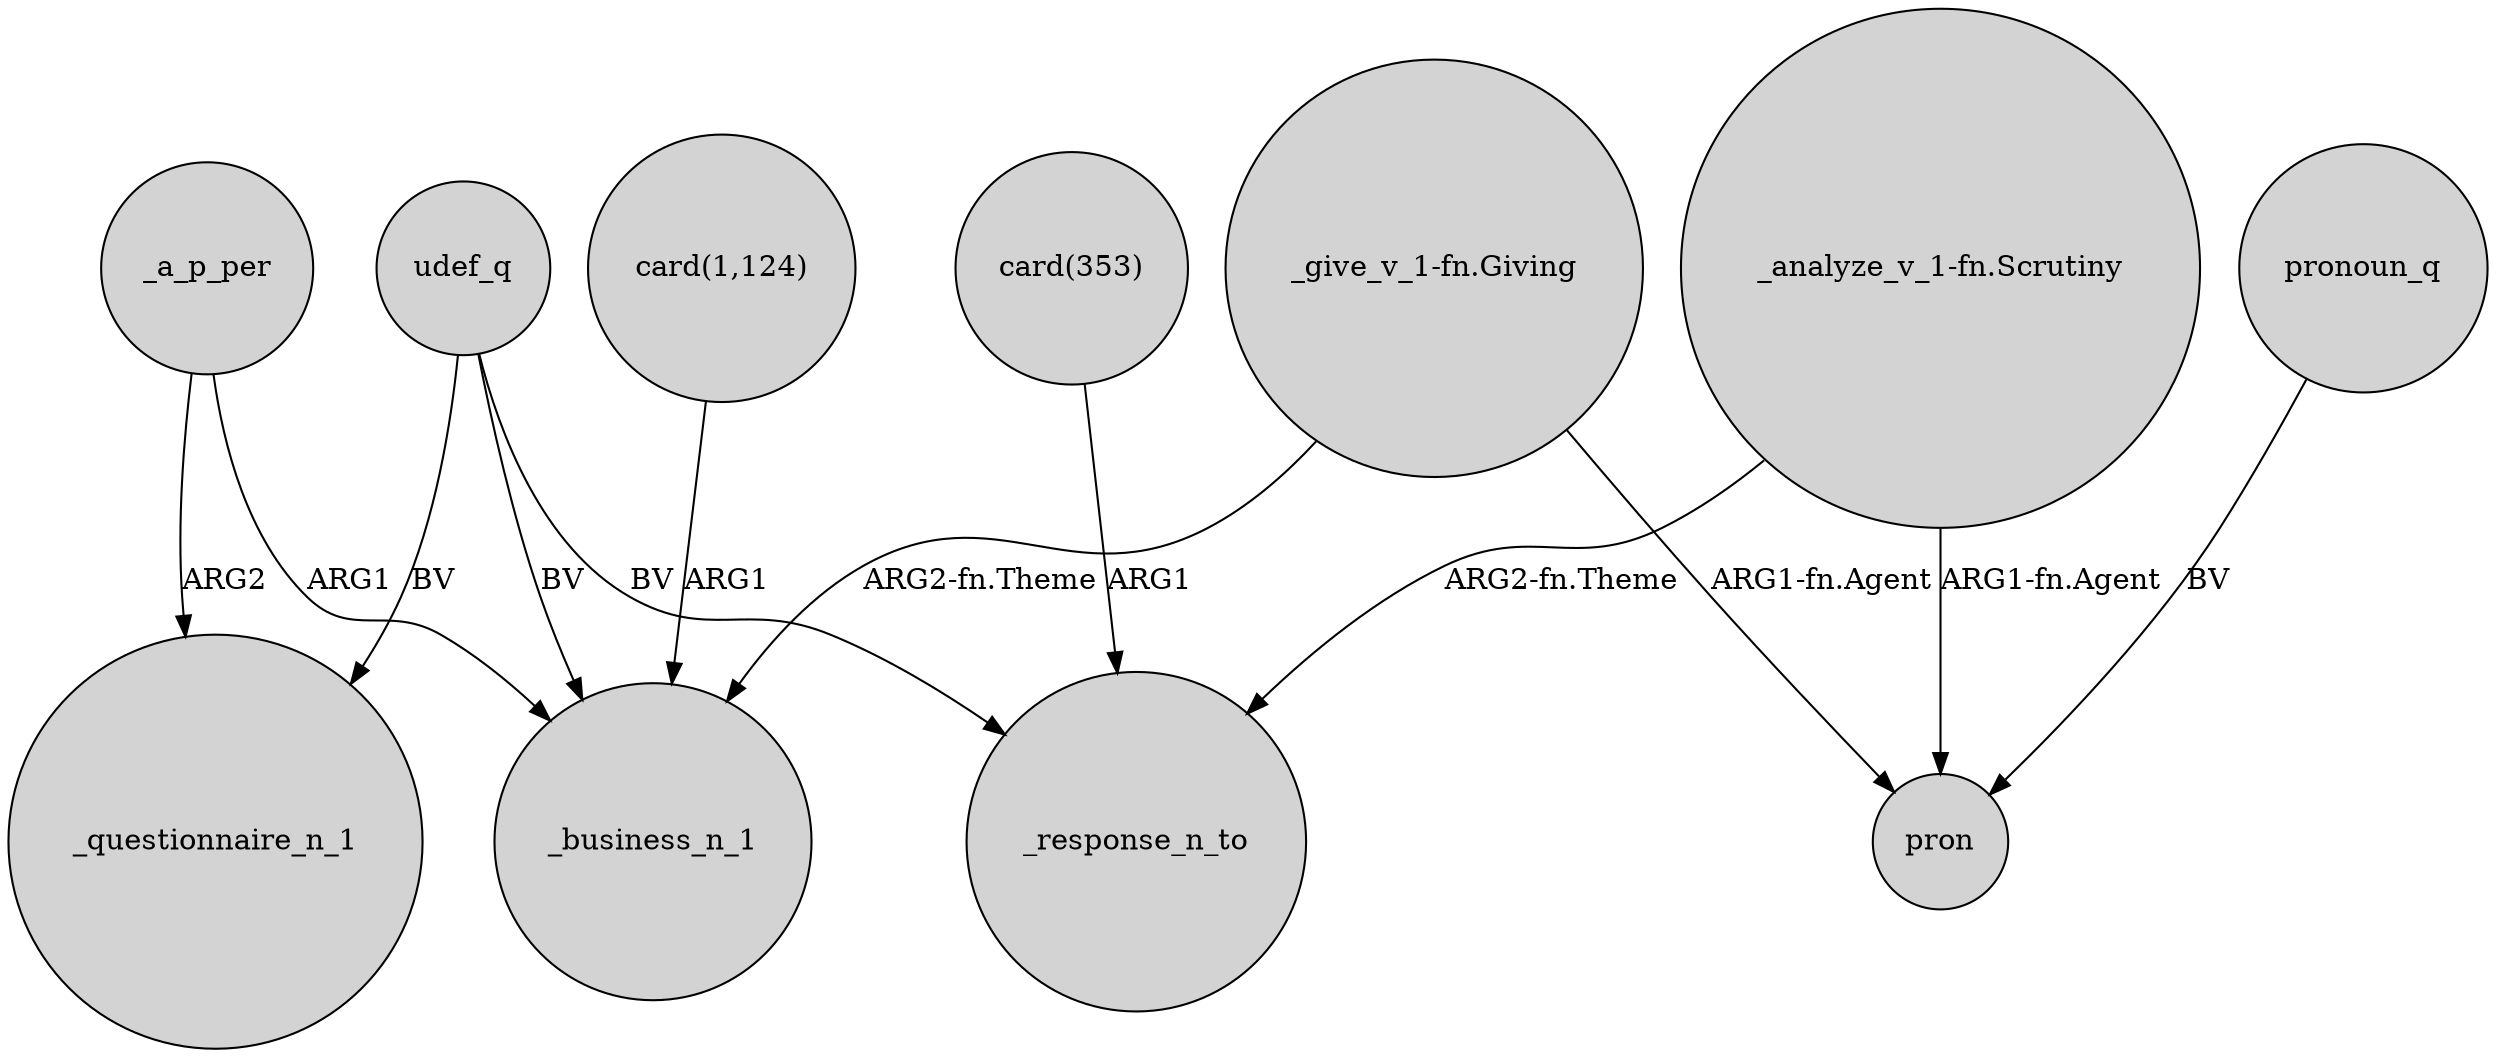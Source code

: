 digraph {
	node [shape=circle style=filled]
	_a_p_per -> _questionnaire_n_1 [label=ARG2]
	udef_q -> _business_n_1 [label=BV]
	"_give_v_1-fn.Giving" -> _business_n_1 [label="ARG2-fn.Theme"]
	"card(1,124)" -> _business_n_1 [label=ARG1]
	"card(353)" -> _response_n_to [label=ARG1]
	udef_q -> _questionnaire_n_1 [label=BV]
	"_analyze_v_1-fn.Scrutiny" -> pron [label="ARG1-fn.Agent"]
	"_analyze_v_1-fn.Scrutiny" -> _response_n_to [label="ARG2-fn.Theme"]
	_a_p_per -> _business_n_1 [label=ARG1]
	"_give_v_1-fn.Giving" -> pron [label="ARG1-fn.Agent"]
	udef_q -> _response_n_to [label=BV]
	pronoun_q -> pron [label=BV]
}

